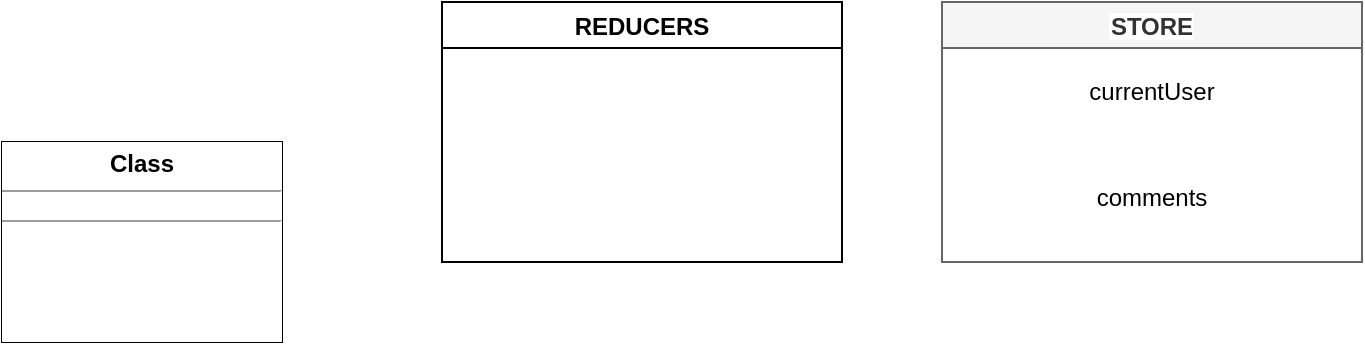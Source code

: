 <mxfile version="16.2.7" type="device" pages="3"><diagram id="2ELCP4O9ZLTb_pcl4qqf" name="STORE"><mxGraphModel dx="1422" dy="752" grid="1" gridSize="10" guides="1" tooltips="1" connect="1" arrows="1" fold="1" page="1" pageScale="1" pageWidth="827" pageHeight="1169" math="0" shadow="0"><root><mxCell id="0"/><mxCell id="1" parent="0"/><mxCell id="zjK-fJ022uz39ggi6jl--15" value="STORE" style="swimlane;labelBackgroundColor=#FFFFFF;fillColor=#f5f5f5;swimlaneLine=1;fontColor=#333333;strokeColor=#666666;" vertex="1" parent="1"><mxGeometry x="530" y="240" width="210" height="130" as="geometry"/></mxCell><mxCell id="zlPm1JplpR1-KPXNLbby-1" value="&lt;div&gt;currentUser&lt;/div&gt;" style="text;html=1;strokeColor=none;fillColor=none;align=center;verticalAlign=middle;whiteSpace=wrap;rounded=0;labelBackgroundColor=#FFFFFF;" vertex="1" parent="zjK-fJ022uz39ggi6jl--15"><mxGeometry x="65" y="30" width="80" height="30" as="geometry"/></mxCell><mxCell id="zlPm1JplpR1-KPXNLbby-2" value="&lt;div&gt;comments&lt;/div&gt;&lt;div&gt;&lt;br&gt;&lt;/div&gt;" style="text;html=1;strokeColor=none;fillColor=none;align=center;verticalAlign=middle;whiteSpace=wrap;rounded=0;labelBackgroundColor=#FFFFFF;" vertex="1" parent="zjK-fJ022uz39ggi6jl--15"><mxGeometry x="75" y="90" width="60" height="30" as="geometry"/></mxCell><mxCell id="zlPm1JplpR1-KPXNLbby-3" value="REDUCERS" style="swimlane;labelBackgroundColor=#FFFFFF;fillColor=default;" vertex="1" parent="1"><mxGeometry x="280" y="240" width="200" height="130" as="geometry"/></mxCell><mxCell id="zlPm1JplpR1-KPXNLbby-8" value="&lt;p style=&quot;margin:0px;margin-top:4px;text-align:center;&quot;&gt;&lt;b&gt;Class&lt;/b&gt;&lt;/p&gt;&lt;hr size=&quot;1&quot;/&gt;&lt;div style=&quot;height:2px;&quot;&gt;&lt;/div&gt;&lt;hr size=&quot;1&quot;/&gt;&lt;div style=&quot;height:2px;&quot;&gt;&lt;/div&gt;" style="verticalAlign=top;align=left;overflow=fill;fontSize=12;fontFamily=Helvetica;html=1;labelBackgroundColor=#FFFFFF;fillColor=default;" vertex="1" parent="1"><mxGeometry x="60" y="310" width="140" height="100" as="geometry"/></mxCell></root></mxGraphModel></diagram><diagram id="8lp-L-BYU7CD40wREii3" name="COMPONENTS"><mxGraphModel dx="1185" dy="627" grid="1" gridSize="10" guides="1" tooltips="1" connect="1" arrows="1" fold="1" page="1" pageScale="1" pageWidth="827" pageHeight="1169" math="0" shadow="0"><root><mxCell id="FE6lG3iHManaWdlMUbi4-0"/><mxCell id="FE6lG3iHManaWdlMUbi4-1" parent="FE6lG3iHManaWdlMUbi4-0"/><mxCell id="CWORyxE21IfgoAvbZlpl-0" value="&lt;p style=&quot;margin: 0px ; margin-top: 6px ; text-align: center&quot;&gt;&lt;b&gt;ShowComments&lt;/b&gt;&lt;/p&gt;&lt;hr&gt;&lt;p style=&quot;margin: 0px ; margin-left: 8px&quot;&gt;+ Attribute1: Type&lt;br&gt;+ Attribute2: Type&lt;/p&gt;" style="align=left;overflow=fill;html=1;dropTarget=0;labelBackgroundColor=#FFFFFF;fillColor=default;" vertex="1" parent="FE6lG3iHManaWdlMUbi4-1"><mxGeometry x="150" y="60" width="180" height="90" as="geometry"/></mxCell><mxCell id="CWORyxE21IfgoAvbZlpl-1" value="" style="shape=component;jettyWidth=8;jettyHeight=4;labelBackgroundColor=#FFFFFF;fillColor=default;" vertex="1" parent="CWORyxE21IfgoAvbZlpl-0"><mxGeometry x="1" width="20" height="20" relative="1" as="geometry"><mxPoint x="-24" y="4" as="offset"/></mxGeometry></mxCell><mxCell id="CWORyxE21IfgoAvbZlpl-3" value="&lt;p style=&quot;margin: 0px ; margin-top: 6px ; text-align: center&quot;&gt;DisplayComment&lt;/p&gt;&lt;hr&gt;&lt;p style=&quot;margin: 0px ; margin-left: 8px&quot;&gt;+ Attribute1: Type&lt;br&gt;+ Attribute2: Type&lt;/p&gt;" style="align=left;overflow=fill;html=1;dropTarget=0;labelBackgroundColor=#FFFFFF;fillColor=default;" vertex="1" parent="FE6lG3iHManaWdlMUbi4-1"><mxGeometry x="150" y="190" width="180" height="90" as="geometry"/></mxCell><mxCell id="CWORyxE21IfgoAvbZlpl-4" value="" style="shape=component;jettyWidth=8;jettyHeight=4;labelBackgroundColor=#FFFFFF;fillColor=default;" vertex="1" parent="CWORyxE21IfgoAvbZlpl-3"><mxGeometry x="1" width="20" height="20" relative="1" as="geometry"><mxPoint x="-24" y="4" as="offset"/></mxGeometry></mxCell><mxCell id="1mc_qY4XJH7Pp1Fjeh67-0" value="&lt;p style=&quot;margin: 0px ; margin-top: 6px ; text-align: center&quot;&gt;CreateComment&lt;/p&gt;&lt;hr&gt;&lt;p style=&quot;margin: 0px ; margin-left: 8px&quot;&gt;+ Attribute1: Type&lt;br&gt;+ Attribute2: Type&lt;/p&gt;" style="align=left;overflow=fill;html=1;dropTarget=0;labelBackgroundColor=#FFFFFF;fillColor=default;" vertex="1" parent="FE6lG3iHManaWdlMUbi4-1"><mxGeometry x="150" y="310" width="180" height="90" as="geometry"/></mxCell><mxCell id="1mc_qY4XJH7Pp1Fjeh67-1" value="" style="shape=component;jettyWidth=8;jettyHeight=4;labelBackgroundColor=#FFFFFF;fillColor=default;" vertex="1" parent="1mc_qY4XJH7Pp1Fjeh67-0"><mxGeometry x="1" width="20" height="20" relative="1" as="geometry"><mxPoint x="-24" y="4" as="offset"/></mxGeometry></mxCell></root></mxGraphModel></diagram><diagram id="HnH7xbPby50o88ryRm0U" name="Page-3"><mxGraphModel dx="1422" dy="752" grid="1" gridSize="10" guides="1" tooltips="1" connect="1" arrows="1" fold="1" page="1" pageScale="1" pageWidth="827" pageHeight="1169" math="0" shadow="0"><root><mxCell id="-HNrOmU74yZCibmDwcY2-0"/><mxCell id="-HNrOmU74yZCibmDwcY2-1" parent="-HNrOmU74yZCibmDwcY2-0"/></root></mxGraphModel></diagram></mxfile>